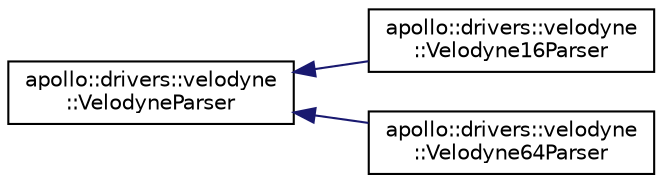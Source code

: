 digraph "Graphical Class Hierarchy"
{
  edge [fontname="Helvetica",fontsize="10",labelfontname="Helvetica",labelfontsize="10"];
  node [fontname="Helvetica",fontsize="10",shape=record];
  rankdir="LR";
  Node1 [label="apollo::drivers::velodyne\l::VelodyneParser",height=0.2,width=0.4,color="black", fillcolor="white", style="filled",URL="$classapollo_1_1drivers_1_1velodyne_1_1VelodyneParser.html",tooltip="Velodyne data conversion class. "];
  Node1 -> Node2 [dir="back",color="midnightblue",fontsize="10",style="solid",fontname="Helvetica"];
  Node2 [label="apollo::drivers::velodyne\l::Velodyne16Parser",height=0.2,width=0.4,color="black", fillcolor="white", style="filled",URL="$classapollo_1_1drivers_1_1velodyne_1_1Velodyne16Parser.html"];
  Node1 -> Node3 [dir="back",color="midnightblue",fontsize="10",style="solid",fontname="Helvetica"];
  Node3 [label="apollo::drivers::velodyne\l::Velodyne64Parser",height=0.2,width=0.4,color="black", fillcolor="white", style="filled",URL="$classapollo_1_1drivers_1_1velodyne_1_1Velodyne64Parser.html"];
}
